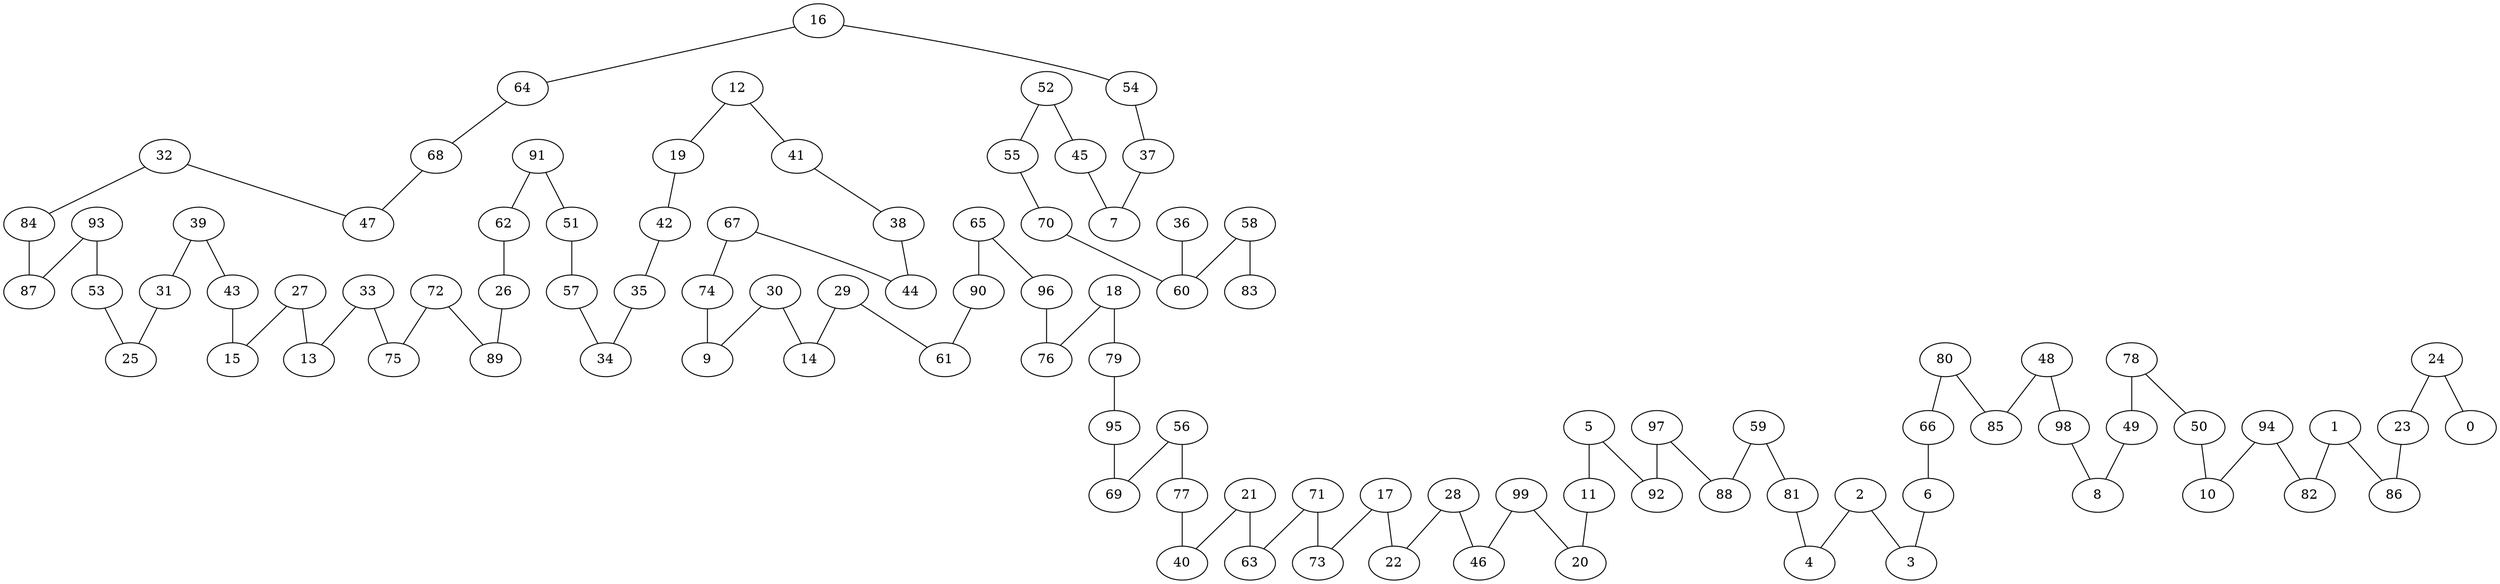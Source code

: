 graph{
32 -- 84;
28 -- 22;
80 -- 85;
93 -- 87;
72 -- 75;
35 -- 34;
78 -- 49;
45 -- 7;
91 -- 62;
67 -- 44;
18 -- 79;
66 -- 6;
21 -- 63;
59 -- 88;
23 -- 86;
31 -- 25;
68 -- 47;
1 -- 82;
24 -- 23;
52 -- 45;
26 -- 89;
41 -- 38;
16 -- 54;
55 -- 70;
90 -- 61;
62 -- 26;
43 -- 15;
56 -- 77;
5 -- 92;
77 -- 40;
71 -- 63;
18 -- 76;
42 -- 35;
12 -- 41;
38 -- 44;
79 -- 95;
12 -- 19;
2 -- 4;
80 -- 66;
71 -- 73;
37 -- 7;
17 -- 22;
70 -- 60;
57 -- 34;
21 -- 40;
98 -- 8;
52 -- 55;
36 -- 60;
50 -- 10;
16 -- 64;
84 -- 87;
27 -- 15;
1 -- 86;
58 -- 83;
58 -- 60;
49 -- 8;
39 -- 43;
94 -- 10;
24 -- 0;
39 -- 31;
29 -- 61;
94 -- 82;
64 -- 68;
65 -- 96;
2 -- 3;
59 -- 81;
33 -- 75;
32 -- 47;
72 -- 89;
54 -- 37;
93 -- 53;
51 -- 57;
17 -- 73;
78 -- 50;
56 -- 69;
95 -- 69;
29 -- 14;
27 -- 13;
33 -- 13;
97 -- 88;
5 -- 11;
91 -- 51;
99 -- 46;
67 -- 74;
11 -- 20;
30 -- 9;
96 -- 76;
19 -- 42;
30 -- 14;
74 -- 9;
28 -- 46;
48 -- 85;
6 -- 3;
48 -- 98;
99 -- 20;
81 -- 4;
97 -- 92;
65 -- 90;
53 -- 25;
}
